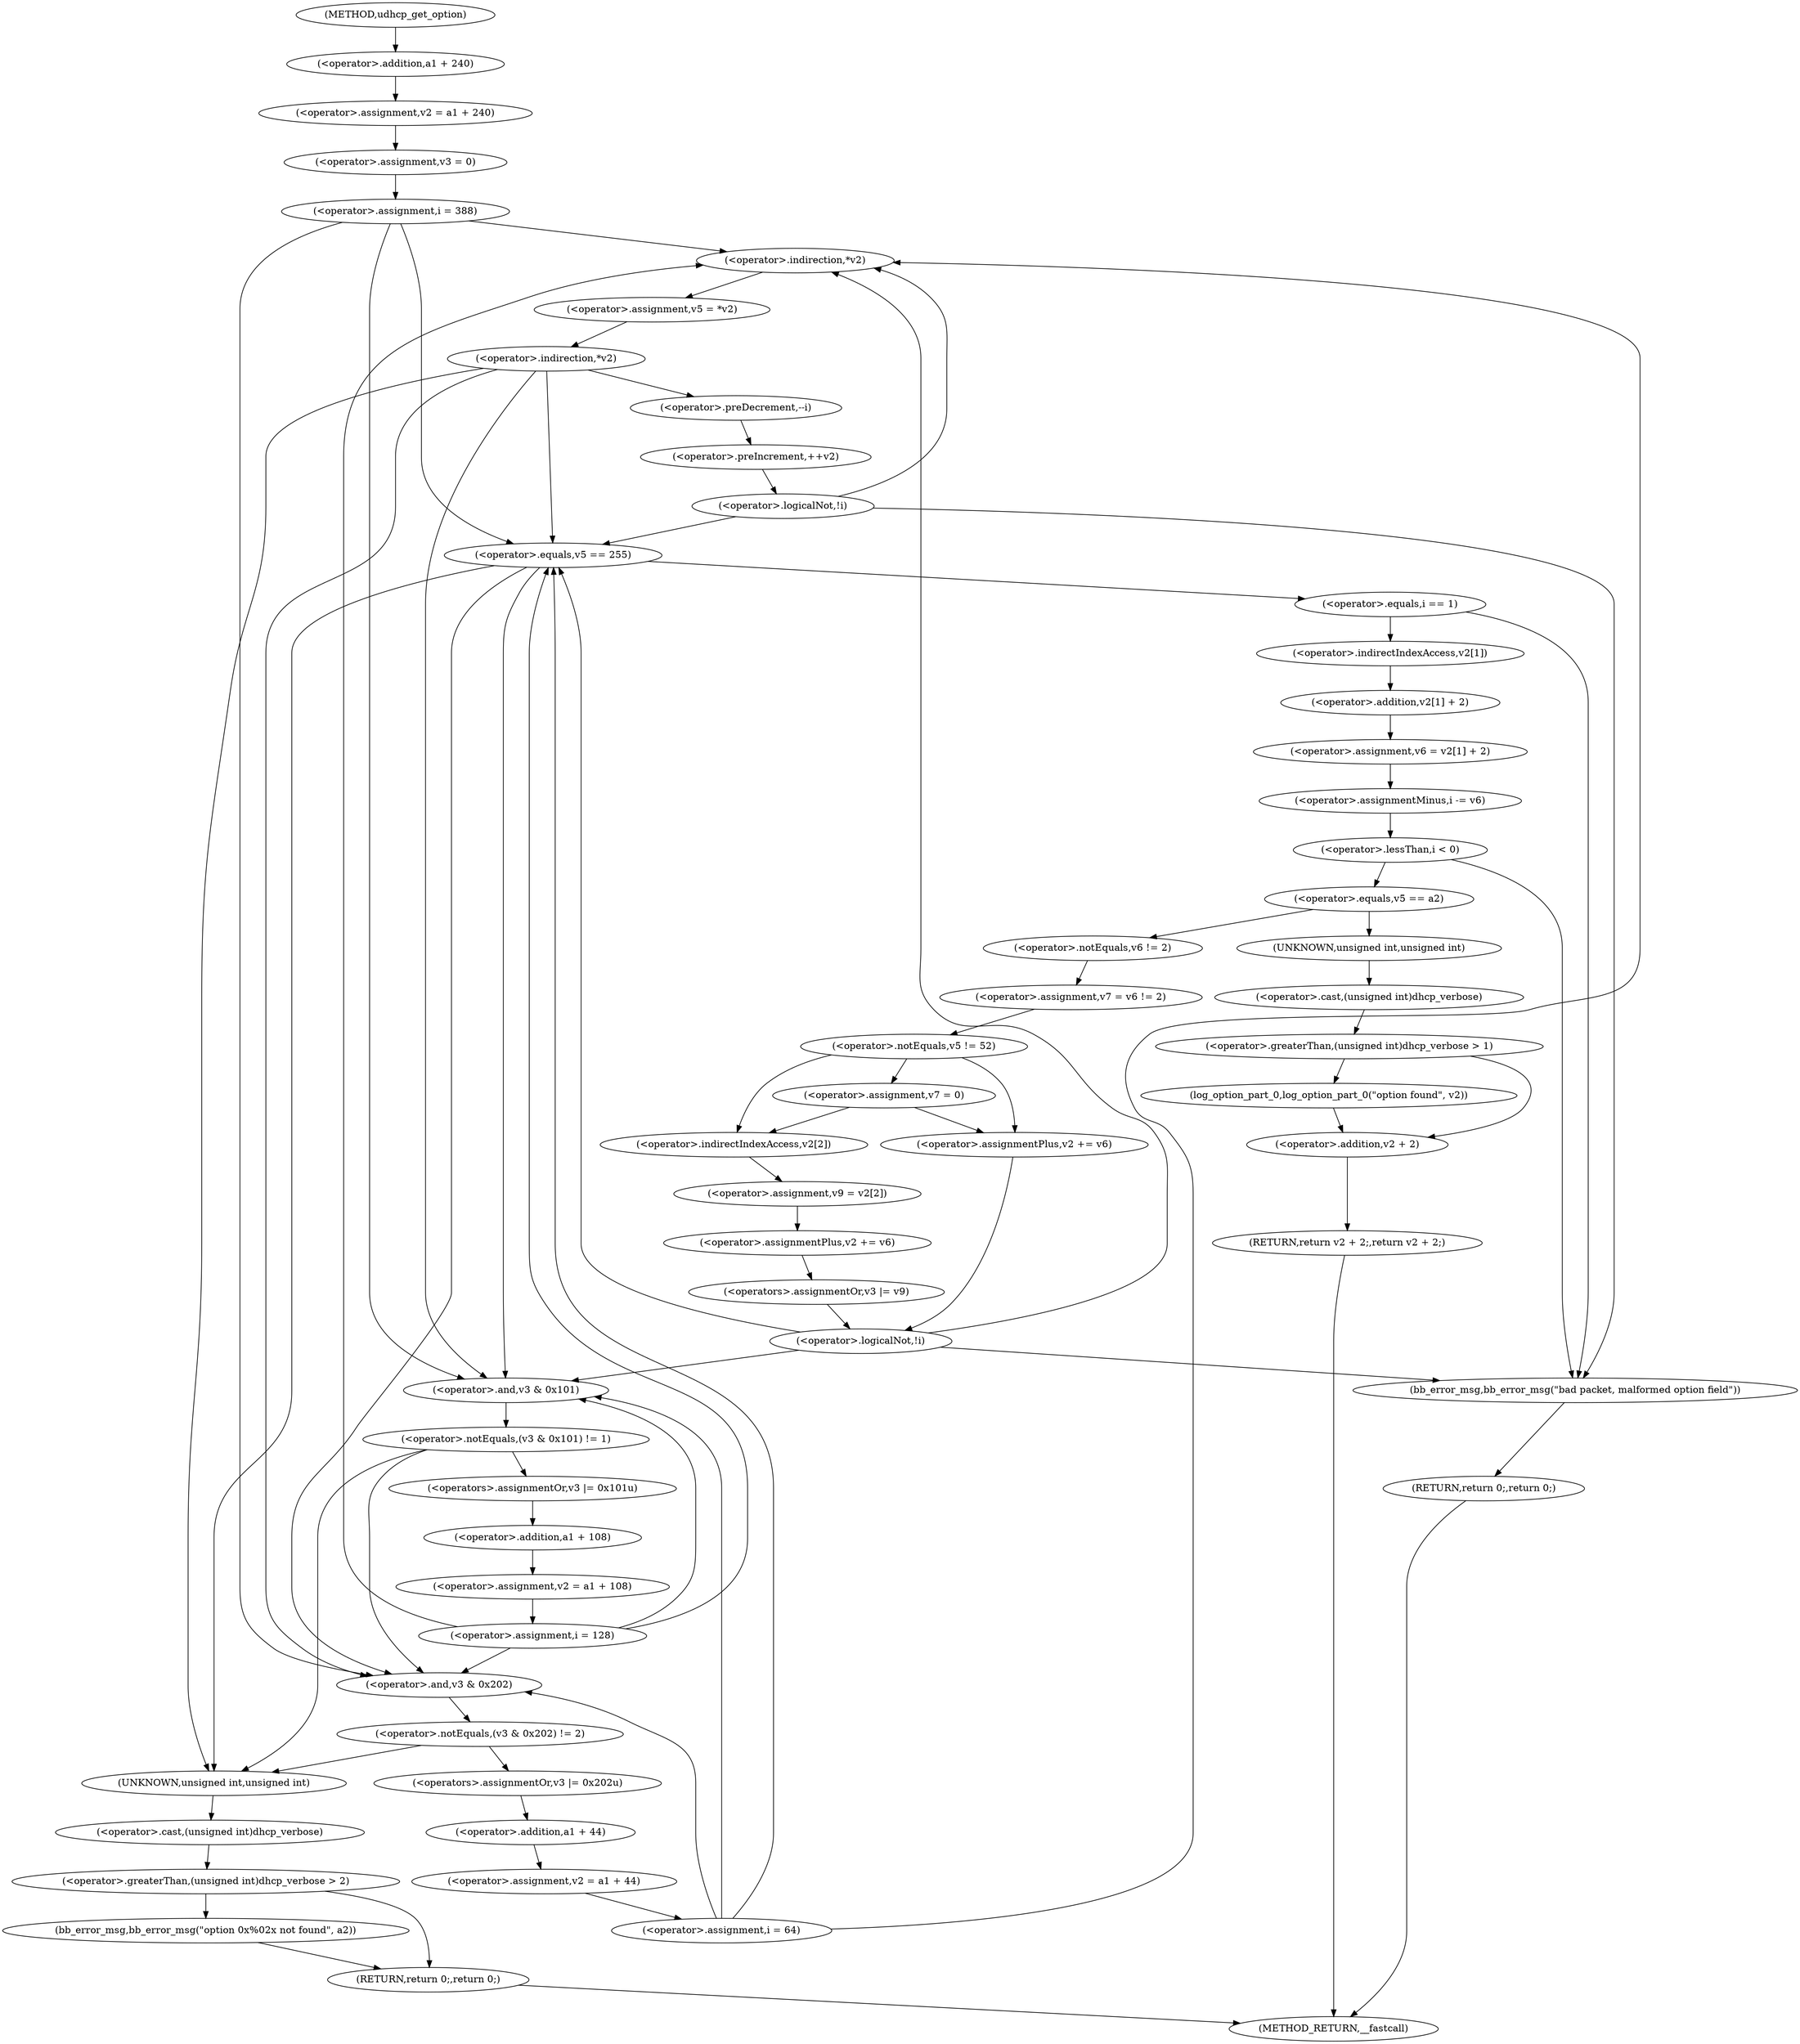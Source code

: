 digraph udhcp_get_option {  
"1000119" [label = "(<operator>.assignment,v2 = a1 + 240)" ]
"1000121" [label = "(<operator>.addition,a1 + 240)" ]
"1000124" [label = "(<operator>.assignment,v3 = 0)" ]
"1000128" [label = "(<operator>.assignment,i = 388)" ]
"1000131" [label = "(<operator>.assignment,i = 64)" ]
"1000144" [label = "(<operator>.assignment,v5 = *v2)" ]
"1000146" [label = "(<operator>.indirection,*v2)" ]
"1000149" [label = "(<operator>.indirection,*v2)" ]
"1000152" [label = "(<operator>.preDecrement,--i)" ]
"1000154" [label = "(<operator>.preIncrement,++v2)" ]
"1000157" [label = "(<operator>.logicalNot,!i)" ]
"1000161" [label = "(<operator>.equals,v5 == 255)" ]
"1000166" [label = "(<operator>.equals,i == 1)" ]
"1000170" [label = "(<operator>.assignment,v6 = v2[1] + 2)" ]
"1000172" [label = "(<operator>.addition,v2[1] + 2)" ]
"1000173" [label = "(<operator>.indirectIndexAccess,v2[1])" ]
"1000177" [label = "(<operator>.assignmentMinus,i -= v6)" ]
"1000181" [label = "(<operator>.lessThan,i < 0)" ]
"1000186" [label = "(<operator>.equals,v5 == a2)" ]
"1000191" [label = "(<operator>.greaterThan,(unsigned int)dhcp_verbose > 1)" ]
"1000192" [label = "(<operator>.cast,(unsigned int)dhcp_verbose)" ]
"1000193" [label = "(UNKNOWN,unsigned int,unsigned int)" ]
"1000196" [label = "(log_option_part_0,log_option_part_0(\"option found\", v2))" ]
"1000199" [label = "(RETURN,return v2 + 2;,return v2 + 2;)" ]
"1000200" [label = "(<operator>.addition,v2 + 2)" ]
"1000203" [label = "(<operator>.assignment,v7 = v6 != 2)" ]
"1000205" [label = "(<operator>.notEquals,v6 != 2)" ]
"1000209" [label = "(<operator>.notEquals,v5 != 52)" ]
"1000212" [label = "(<operator>.assignment,v7 = 0)" ]
"1000218" [label = "(<operator>.assignment,v9 = v2[2])" ]
"1000220" [label = "(<operator>.indirectIndexAccess,v2[2])" ]
"1000223" [label = "(<operator>.assignmentPlus,v2 += v6)" ]
"1000226" [label = "(<operators>.assignmentOr,v3 |= v9)" ]
"1000231" [label = "(<operator>.assignmentPlus,v2 += v6)" ]
"1000235" [label = "(<operator>.logicalNot,!i)" ]
"1000239" [label = "(bb_error_msg,bb_error_msg(\"bad packet, malformed option field\"))" ]
"1000241" [label = "(RETURN,return 0;,return 0;)" ]
"1000244" [label = "(<operator>.notEquals,(v3 & 0x101) != 1)" ]
"1000245" [label = "(<operator>.and,v3 & 0x101)" ]
"1000250" [label = "(<operators>.assignmentOr,v3 |= 0x101u)" ]
"1000253" [label = "(<operator>.assignment,v2 = a1 + 108)" ]
"1000255" [label = "(<operator>.addition,a1 + 108)" ]
"1000258" [label = "(<operator>.assignment,i = 128)" ]
"1000262" [label = "(<operator>.notEquals,(v3 & 0x202) != 2)" ]
"1000263" [label = "(<operator>.and,v3 & 0x202)" ]
"1000268" [label = "(<operators>.assignmentOr,v3 |= 0x202u)" ]
"1000271" [label = "(<operator>.assignment,v2 = a1 + 44)" ]
"1000273" [label = "(<operator>.addition,a1 + 44)" ]
"1000277" [label = "(<operator>.greaterThan,(unsigned int)dhcp_verbose > 2)" ]
"1000278" [label = "(<operator>.cast,(unsigned int)dhcp_verbose)" ]
"1000279" [label = "(UNKNOWN,unsigned int,unsigned int)" ]
"1000282" [label = "(bb_error_msg,bb_error_msg(\"option 0x%02x not found\", a2))" ]
"1000285" [label = "(RETURN,return 0;,return 0;)" ]
"1000108" [label = "(METHOD,udhcp_get_option)" ]
"1000287" [label = "(METHOD_RETURN,__fastcall)" ]
  "1000119" -> "1000124" 
  "1000121" -> "1000119" 
  "1000124" -> "1000128" 
  "1000128" -> "1000146" 
  "1000128" -> "1000161" 
  "1000128" -> "1000245" 
  "1000128" -> "1000263" 
  "1000131" -> "1000146" 
  "1000131" -> "1000161" 
  "1000131" -> "1000245" 
  "1000131" -> "1000263" 
  "1000144" -> "1000149" 
  "1000146" -> "1000144" 
  "1000149" -> "1000279" 
  "1000149" -> "1000161" 
  "1000149" -> "1000245" 
  "1000149" -> "1000263" 
  "1000149" -> "1000152" 
  "1000152" -> "1000154" 
  "1000154" -> "1000157" 
  "1000157" -> "1000146" 
  "1000157" -> "1000161" 
  "1000157" -> "1000239" 
  "1000161" -> "1000279" 
  "1000161" -> "1000245" 
  "1000161" -> "1000263" 
  "1000161" -> "1000166" 
  "1000166" -> "1000239" 
  "1000166" -> "1000173" 
  "1000170" -> "1000177" 
  "1000172" -> "1000170" 
  "1000173" -> "1000172" 
  "1000177" -> "1000181" 
  "1000181" -> "1000239" 
  "1000181" -> "1000186" 
  "1000186" -> "1000193" 
  "1000186" -> "1000205" 
  "1000191" -> "1000196" 
  "1000191" -> "1000200" 
  "1000192" -> "1000191" 
  "1000193" -> "1000192" 
  "1000196" -> "1000200" 
  "1000199" -> "1000287" 
  "1000200" -> "1000199" 
  "1000203" -> "1000209" 
  "1000205" -> "1000203" 
  "1000209" -> "1000212" 
  "1000209" -> "1000220" 
  "1000209" -> "1000231" 
  "1000212" -> "1000220" 
  "1000212" -> "1000231" 
  "1000218" -> "1000223" 
  "1000220" -> "1000218" 
  "1000223" -> "1000226" 
  "1000226" -> "1000235" 
  "1000231" -> "1000235" 
  "1000235" -> "1000146" 
  "1000235" -> "1000161" 
  "1000235" -> "1000245" 
  "1000235" -> "1000239" 
  "1000239" -> "1000241" 
  "1000241" -> "1000287" 
  "1000244" -> "1000279" 
  "1000244" -> "1000263" 
  "1000244" -> "1000250" 
  "1000245" -> "1000244" 
  "1000250" -> "1000255" 
  "1000253" -> "1000258" 
  "1000255" -> "1000253" 
  "1000258" -> "1000146" 
  "1000258" -> "1000161" 
  "1000258" -> "1000245" 
  "1000258" -> "1000263" 
  "1000262" -> "1000279" 
  "1000262" -> "1000268" 
  "1000263" -> "1000262" 
  "1000268" -> "1000273" 
  "1000271" -> "1000131" 
  "1000273" -> "1000271" 
  "1000277" -> "1000282" 
  "1000277" -> "1000285" 
  "1000278" -> "1000277" 
  "1000279" -> "1000278" 
  "1000282" -> "1000285" 
  "1000285" -> "1000287" 
  "1000108" -> "1000121" 
}
